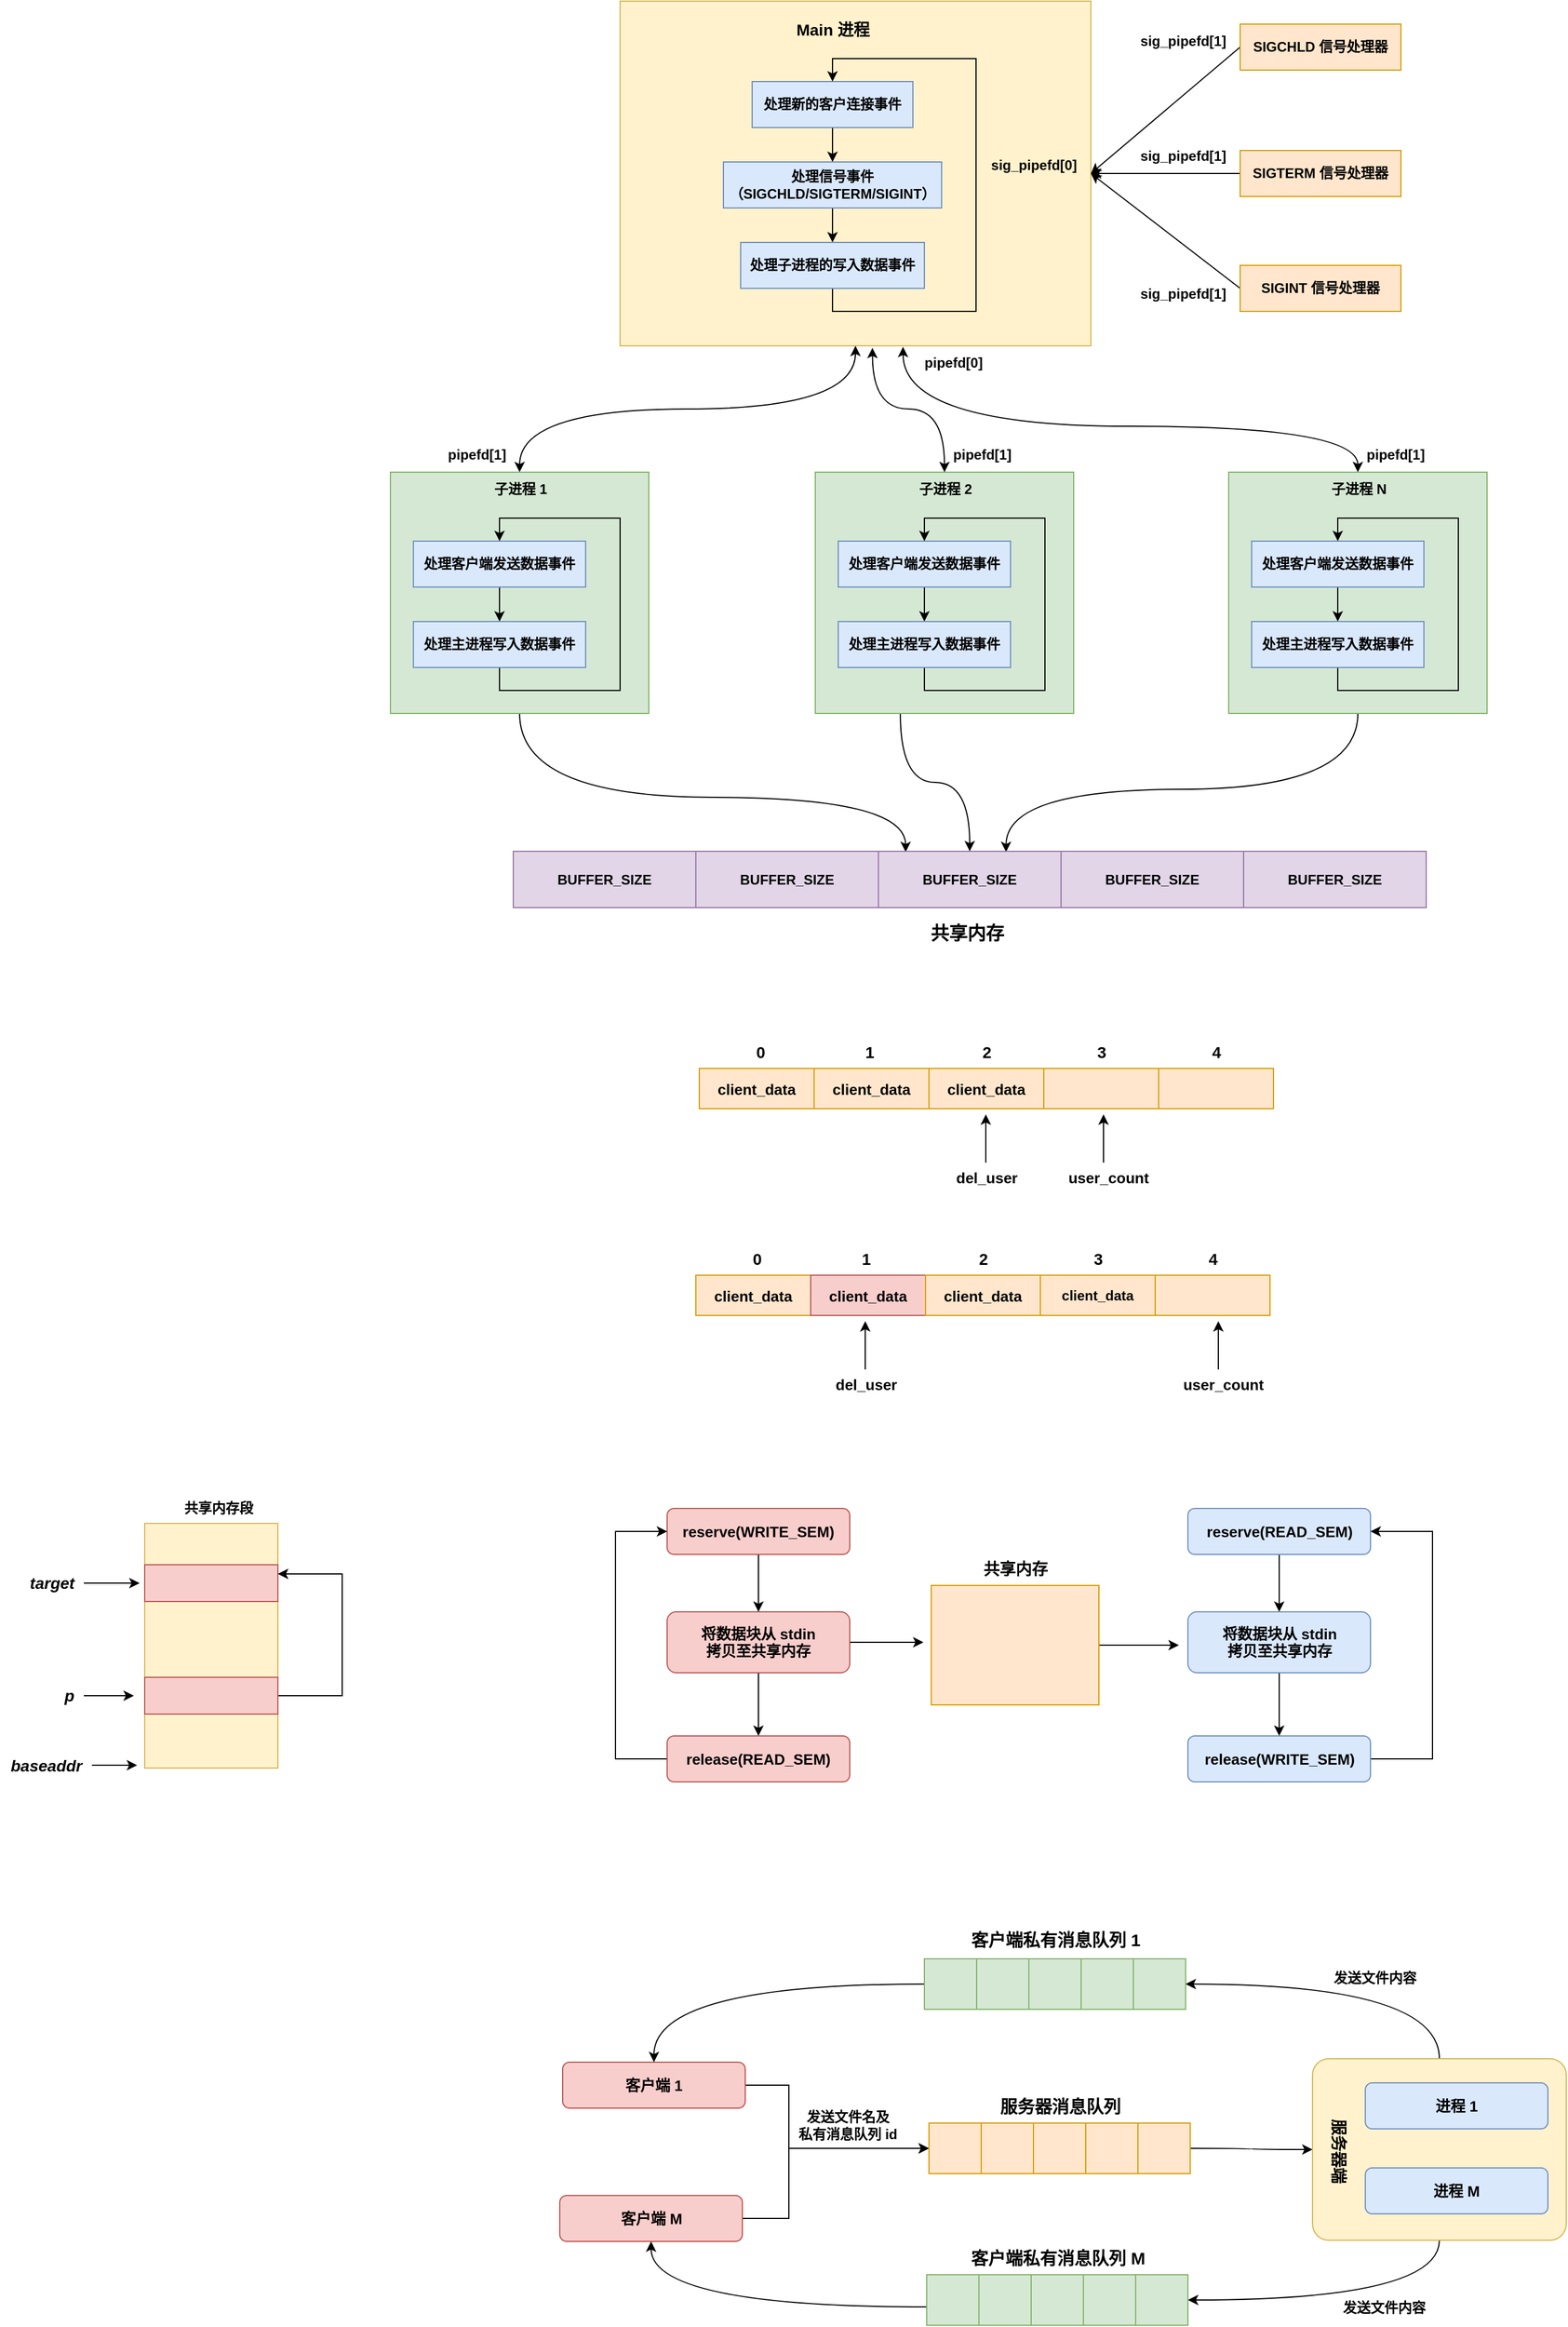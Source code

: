 <mxfile version="21.2.8" type="device">
  <diagram name="第 1 页" id="2p6Qhph0jUTxou16lL3Y">
    <mxGraphModel dx="1105" dy="654" grid="0" gridSize="10" guides="1" tooltips="1" connect="1" arrows="1" fold="1" page="1" pageScale="1" pageWidth="3300" pageHeight="4681" math="0" shadow="0">
      <root>
        <mxCell id="0" />
        <mxCell id="1" parent="0" />
        <mxCell id="pOYrSsObGn7ZF3Vgd4oi-1" value="" style="rounded=0;whiteSpace=wrap;html=1;fillColor=#fff2cc;strokeColor=#d6b656;" parent="1" vertex="1">
          <mxGeometry x="890" y="442" width="410" height="300" as="geometry" />
        </mxCell>
        <mxCell id="pOYrSsObGn7ZF3Vgd4oi-5" style="edgeStyle=orthogonalEdgeStyle;rounded=0;orthogonalLoop=1;jettySize=auto;html=1;entryX=0.5;entryY=0;entryDx=0;entryDy=0;" parent="1" source="pOYrSsObGn7ZF3Vgd4oi-2" target="pOYrSsObGn7ZF3Vgd4oi-3" edge="1">
          <mxGeometry relative="1" as="geometry" />
        </mxCell>
        <mxCell id="pOYrSsObGn7ZF3Vgd4oi-2" value="&lt;b&gt;处理新的客户连接事件&lt;/b&gt;" style="rounded=0;whiteSpace=wrap;html=1;fillColor=#dae8fc;strokeColor=#6c8ebf;" parent="1" vertex="1">
          <mxGeometry x="1005" y="512" width="140" height="40" as="geometry" />
        </mxCell>
        <mxCell id="pOYrSsObGn7ZF3Vgd4oi-6" style="edgeStyle=orthogonalEdgeStyle;rounded=0;orthogonalLoop=1;jettySize=auto;html=1;entryX=0.5;entryY=0;entryDx=0;entryDy=0;" parent="1" source="pOYrSsObGn7ZF3Vgd4oi-3" target="pOYrSsObGn7ZF3Vgd4oi-4" edge="1">
          <mxGeometry relative="1" as="geometry" />
        </mxCell>
        <mxCell id="pOYrSsObGn7ZF3Vgd4oi-3" value="&lt;b&gt;处理信号事件（SIGCHLD/SIGTERM/SIGINT）&lt;/b&gt;" style="rounded=0;whiteSpace=wrap;html=1;fillColor=#dae8fc;strokeColor=#6c8ebf;" parent="1" vertex="1">
          <mxGeometry x="980" y="582" width="190" height="40" as="geometry" />
        </mxCell>
        <mxCell id="pOYrSsObGn7ZF3Vgd4oi-7" style="edgeStyle=orthogonalEdgeStyle;rounded=0;orthogonalLoop=1;jettySize=auto;html=1;entryX=0.5;entryY=0;entryDx=0;entryDy=0;" parent="1" source="pOYrSsObGn7ZF3Vgd4oi-4" target="pOYrSsObGn7ZF3Vgd4oi-2" edge="1">
          <mxGeometry relative="1" as="geometry">
            <mxPoint x="1080" y="492" as="targetPoint" />
            <Array as="points">
              <mxPoint x="1075" y="712" />
              <mxPoint x="1200" y="712" />
              <mxPoint x="1200" y="492" />
              <mxPoint x="1075" y="492" />
            </Array>
          </mxGeometry>
        </mxCell>
        <mxCell id="pOYrSsObGn7ZF3Vgd4oi-4" value="&lt;b&gt;处理子进程的写入数据事件&lt;/b&gt;" style="rounded=0;whiteSpace=wrap;html=1;fillColor=#dae8fc;strokeColor=#6c8ebf;" parent="1" vertex="1">
          <mxGeometry x="995" y="652" width="160" height="40" as="geometry" />
        </mxCell>
        <mxCell id="pOYrSsObGn7ZF3Vgd4oi-8" value="&lt;b&gt;&lt;font style=&quot;font-size: 14px;&quot;&gt;Main 进程&lt;/font&gt;&lt;/b&gt;" style="text;html=1;align=center;verticalAlign=middle;resizable=0;points=[];autosize=1;strokeColor=none;fillColor=none;" parent="1" vertex="1">
          <mxGeometry x="1030" y="452" width="90" height="30" as="geometry" />
        </mxCell>
        <mxCell id="pOYrSsObGn7ZF3Vgd4oi-12" style="rounded=0;orthogonalLoop=1;jettySize=auto;html=1;entryX=1;entryY=0.5;entryDx=0;entryDy=0;exitX=0;exitY=0.5;exitDx=0;exitDy=0;" parent="1" source="pOYrSsObGn7ZF3Vgd4oi-9" target="pOYrSsObGn7ZF3Vgd4oi-1" edge="1">
          <mxGeometry relative="1" as="geometry" />
        </mxCell>
        <mxCell id="pOYrSsObGn7ZF3Vgd4oi-9" value="&lt;b&gt;SIGCHLD 信号处理器&lt;/b&gt;" style="rounded=0;whiteSpace=wrap;html=1;fillColor=#ffe6cc;strokeColor=#d79b00;" parent="1" vertex="1">
          <mxGeometry x="1430" y="462" width="140" height="40" as="geometry" />
        </mxCell>
        <mxCell id="pOYrSsObGn7ZF3Vgd4oi-13" style="edgeStyle=orthogonalEdgeStyle;rounded=0;orthogonalLoop=1;jettySize=auto;html=1;entryX=1;entryY=0.5;entryDx=0;entryDy=0;" parent="1" source="pOYrSsObGn7ZF3Vgd4oi-10" target="pOYrSsObGn7ZF3Vgd4oi-1" edge="1">
          <mxGeometry relative="1" as="geometry" />
        </mxCell>
        <mxCell id="pOYrSsObGn7ZF3Vgd4oi-10" value="&lt;b&gt;SIGTERM 信号处理器&lt;/b&gt;" style="rounded=0;whiteSpace=wrap;html=1;fillColor=#ffe6cc;strokeColor=#d79b00;" parent="1" vertex="1">
          <mxGeometry x="1430" y="572" width="140" height="40" as="geometry" />
        </mxCell>
        <mxCell id="pOYrSsObGn7ZF3Vgd4oi-14" style="rounded=0;orthogonalLoop=1;jettySize=auto;html=1;entryX=1;entryY=0.5;entryDx=0;entryDy=0;exitX=0;exitY=0.5;exitDx=0;exitDy=0;" parent="1" source="pOYrSsObGn7ZF3Vgd4oi-11" target="pOYrSsObGn7ZF3Vgd4oi-1" edge="1">
          <mxGeometry relative="1" as="geometry" />
        </mxCell>
        <mxCell id="pOYrSsObGn7ZF3Vgd4oi-11" value="&lt;b&gt;SIGINT 信号处理器&lt;/b&gt;" style="rounded=0;whiteSpace=wrap;html=1;fillColor=#ffe6cc;strokeColor=#d79b00;" parent="1" vertex="1">
          <mxGeometry x="1430" y="672" width="140" height="40" as="geometry" />
        </mxCell>
        <mxCell id="pOYrSsObGn7ZF3Vgd4oi-15" value="&lt;b&gt;sig_pipefd[1]&lt;/b&gt;" style="text;html=1;align=center;verticalAlign=middle;resizable=0;points=[];autosize=1;strokeColor=none;fillColor=none;" parent="1" vertex="1">
          <mxGeometry x="1330" y="462" width="100" height="30" as="geometry" />
        </mxCell>
        <mxCell id="pOYrSsObGn7ZF3Vgd4oi-16" value="&lt;b&gt;sig_pipefd[1]&lt;/b&gt;" style="text;html=1;align=center;verticalAlign=middle;resizable=0;points=[];autosize=1;strokeColor=none;fillColor=none;" parent="1" vertex="1">
          <mxGeometry x="1330" y="562" width="100" height="30" as="geometry" />
        </mxCell>
        <mxCell id="pOYrSsObGn7ZF3Vgd4oi-17" value="&lt;b&gt;sig_pipefd[1]&lt;/b&gt;" style="text;html=1;align=center;verticalAlign=middle;resizable=0;points=[];autosize=1;strokeColor=none;fillColor=none;" parent="1" vertex="1">
          <mxGeometry x="1330" y="682" width="100" height="30" as="geometry" />
        </mxCell>
        <mxCell id="pOYrSsObGn7ZF3Vgd4oi-18" value="&lt;b&gt;sig_pipefd[0]&lt;/b&gt;" style="text;html=1;align=center;verticalAlign=middle;resizable=0;points=[];autosize=1;strokeColor=none;fillColor=none;" parent="1" vertex="1">
          <mxGeometry x="1200" y="569.5" width="100" height="30" as="geometry" />
        </mxCell>
        <mxCell id="pOYrSsObGn7ZF3Vgd4oi-38" style="edgeStyle=orthogonalEdgeStyle;rounded=0;orthogonalLoop=1;jettySize=auto;html=1;entryX=0.5;entryY=1;entryDx=0;entryDy=0;curved=1;startArrow=classic;startFill=1;" parent="1" source="pOYrSsObGn7ZF3Vgd4oi-19" target="pOYrSsObGn7ZF3Vgd4oi-1" edge="1">
          <mxGeometry relative="1" as="geometry" />
        </mxCell>
        <mxCell id="pOYrSsObGn7ZF3Vgd4oi-54" style="edgeStyle=orthogonalEdgeStyle;rounded=0;orthogonalLoop=1;jettySize=auto;html=1;entryX=0.149;entryY=0.013;entryDx=0;entryDy=0;entryPerimeter=0;curved=1;" parent="1" source="pOYrSsObGn7ZF3Vgd4oi-19" target="pOYrSsObGn7ZF3Vgd4oi-47" edge="1">
          <mxGeometry relative="1" as="geometry">
            <Array as="points">
              <mxPoint x="803" y="1135" />
              <mxPoint x="1139" y="1135" />
            </Array>
          </mxGeometry>
        </mxCell>
        <mxCell id="pOYrSsObGn7ZF3Vgd4oi-19" value="" style="rounded=0;whiteSpace=wrap;html=1;fillColor=#d5e8d4;strokeColor=#82b366;" parent="1" vertex="1">
          <mxGeometry x="690" y="852" width="225" height="210" as="geometry" />
        </mxCell>
        <mxCell id="pOYrSsObGn7ZF3Vgd4oi-20" value="&lt;b&gt;子进程 1&lt;/b&gt;" style="text;html=1;align=center;verticalAlign=middle;resizable=0;points=[];autosize=1;strokeColor=none;fillColor=none;" parent="1" vertex="1">
          <mxGeometry x="767.5" y="852" width="70" height="30" as="geometry" />
        </mxCell>
        <mxCell id="pOYrSsObGn7ZF3Vgd4oi-24" style="edgeStyle=orthogonalEdgeStyle;rounded=0;orthogonalLoop=1;jettySize=auto;html=1;entryX=0.5;entryY=0;entryDx=0;entryDy=0;" parent="1" source="pOYrSsObGn7ZF3Vgd4oi-21" target="pOYrSsObGn7ZF3Vgd4oi-22" edge="1">
          <mxGeometry relative="1" as="geometry" />
        </mxCell>
        <mxCell id="pOYrSsObGn7ZF3Vgd4oi-21" value="&lt;b&gt;处理客户端发送数据事件&lt;/b&gt;" style="rounded=0;whiteSpace=wrap;html=1;fillColor=#dae8fc;strokeColor=#6c8ebf;" parent="1" vertex="1">
          <mxGeometry x="710" y="912" width="150" height="40" as="geometry" />
        </mxCell>
        <mxCell id="pOYrSsObGn7ZF3Vgd4oi-25" style="edgeStyle=orthogonalEdgeStyle;rounded=0;orthogonalLoop=1;jettySize=auto;html=1;entryX=0.5;entryY=0;entryDx=0;entryDy=0;" parent="1" source="pOYrSsObGn7ZF3Vgd4oi-22" target="pOYrSsObGn7ZF3Vgd4oi-21" edge="1">
          <mxGeometry relative="1" as="geometry">
            <Array as="points">
              <mxPoint x="785" y="1042" />
              <mxPoint x="890" y="1042" />
              <mxPoint x="890" y="892" />
              <mxPoint x="785" y="892" />
            </Array>
          </mxGeometry>
        </mxCell>
        <mxCell id="pOYrSsObGn7ZF3Vgd4oi-22" value="&lt;b&gt;处理主进程写入数据事件&lt;/b&gt;" style="rounded=0;whiteSpace=wrap;html=1;fillColor=#dae8fc;strokeColor=#6c8ebf;" parent="1" vertex="1">
          <mxGeometry x="710" y="982" width="150" height="40" as="geometry" />
        </mxCell>
        <mxCell id="pOYrSsObGn7ZF3Vgd4oi-55" style="edgeStyle=orthogonalEdgeStyle;rounded=0;orthogonalLoop=1;jettySize=auto;html=1;curved=1;exitX=0.329;exitY=0.996;exitDx=0;exitDy=0;exitPerimeter=0;" parent="1" source="pOYrSsObGn7ZF3Vgd4oi-26" target="pOYrSsObGn7ZF3Vgd4oi-47" edge="1">
          <mxGeometry relative="1" as="geometry">
            <mxPoint x="1134" y="1067" as="sourcePoint" />
          </mxGeometry>
        </mxCell>
        <mxCell id="pOYrSsObGn7ZF3Vgd4oi-26" value="" style="rounded=0;whiteSpace=wrap;html=1;fillColor=#d5e8d4;strokeColor=#82b366;" parent="1" vertex="1">
          <mxGeometry x="1060" y="852" width="225" height="210" as="geometry" />
        </mxCell>
        <mxCell id="pOYrSsObGn7ZF3Vgd4oi-39" style="edgeStyle=orthogonalEdgeStyle;rounded=0;orthogonalLoop=1;jettySize=auto;html=1;entryX=0.536;entryY=1.006;entryDx=0;entryDy=0;entryPerimeter=0;curved=1;startArrow=classic;startFill=1;" parent="1" source="pOYrSsObGn7ZF3Vgd4oi-27" target="pOYrSsObGn7ZF3Vgd4oi-1" edge="1">
          <mxGeometry relative="1" as="geometry" />
        </mxCell>
        <mxCell id="pOYrSsObGn7ZF3Vgd4oi-27" value="&lt;b&gt;子进程 2&lt;/b&gt;" style="text;html=1;align=center;verticalAlign=middle;resizable=0;points=[];autosize=1;strokeColor=none;fillColor=none;" parent="1" vertex="1">
          <mxGeometry x="1137.5" y="852" width="70" height="30" as="geometry" />
        </mxCell>
        <mxCell id="pOYrSsObGn7ZF3Vgd4oi-28" style="edgeStyle=orthogonalEdgeStyle;rounded=0;orthogonalLoop=1;jettySize=auto;html=1;entryX=0.5;entryY=0;entryDx=0;entryDy=0;" parent="1" source="pOYrSsObGn7ZF3Vgd4oi-29" target="pOYrSsObGn7ZF3Vgd4oi-31" edge="1">
          <mxGeometry relative="1" as="geometry" />
        </mxCell>
        <mxCell id="pOYrSsObGn7ZF3Vgd4oi-29" value="&lt;b&gt;处理客户端发送数据事件&lt;/b&gt;" style="rounded=0;whiteSpace=wrap;html=1;fillColor=#dae8fc;strokeColor=#6c8ebf;" parent="1" vertex="1">
          <mxGeometry x="1080" y="912" width="150" height="40" as="geometry" />
        </mxCell>
        <mxCell id="pOYrSsObGn7ZF3Vgd4oi-30" style="edgeStyle=orthogonalEdgeStyle;rounded=0;orthogonalLoop=1;jettySize=auto;html=1;entryX=0.5;entryY=0;entryDx=0;entryDy=0;" parent="1" source="pOYrSsObGn7ZF3Vgd4oi-31" target="pOYrSsObGn7ZF3Vgd4oi-29" edge="1">
          <mxGeometry relative="1" as="geometry">
            <Array as="points">
              <mxPoint x="1155" y="1042" />
              <mxPoint x="1260" y="1042" />
              <mxPoint x="1260" y="892" />
              <mxPoint x="1155" y="892" />
            </Array>
          </mxGeometry>
        </mxCell>
        <mxCell id="pOYrSsObGn7ZF3Vgd4oi-31" value="&lt;b&gt;处理主进程写入数据事件&lt;/b&gt;" style="rounded=0;whiteSpace=wrap;html=1;fillColor=#dae8fc;strokeColor=#6c8ebf;" parent="1" vertex="1">
          <mxGeometry x="1080" y="982" width="150" height="40" as="geometry" />
        </mxCell>
        <mxCell id="pOYrSsObGn7ZF3Vgd4oi-40" style="edgeStyle=orthogonalEdgeStyle;rounded=0;orthogonalLoop=1;jettySize=auto;html=1;entryX=0.601;entryY=1.003;entryDx=0;entryDy=0;entryPerimeter=0;curved=1;startArrow=classic;startFill=1;" parent="1" source="pOYrSsObGn7ZF3Vgd4oi-32" target="pOYrSsObGn7ZF3Vgd4oi-1" edge="1">
          <mxGeometry relative="1" as="geometry">
            <Array as="points">
              <mxPoint x="1532" y="812" />
              <mxPoint x="1136" y="812" />
            </Array>
          </mxGeometry>
        </mxCell>
        <mxCell id="pOYrSsObGn7ZF3Vgd4oi-56" style="edgeStyle=orthogonalEdgeStyle;rounded=0;orthogonalLoop=1;jettySize=auto;html=1;entryX=0.699;entryY=0.013;entryDx=0;entryDy=0;entryPerimeter=0;curved=1;" parent="1" source="pOYrSsObGn7ZF3Vgd4oi-32" target="pOYrSsObGn7ZF3Vgd4oi-47" edge="1">
          <mxGeometry relative="1" as="geometry">
            <Array as="points">
              <mxPoint x="1533" y="1128" />
              <mxPoint x="1226" y="1128" />
            </Array>
          </mxGeometry>
        </mxCell>
        <mxCell id="pOYrSsObGn7ZF3Vgd4oi-32" value="" style="rounded=0;whiteSpace=wrap;html=1;fillColor=#d5e8d4;strokeColor=#82b366;" parent="1" vertex="1">
          <mxGeometry x="1420" y="852" width="225" height="210" as="geometry" />
        </mxCell>
        <mxCell id="pOYrSsObGn7ZF3Vgd4oi-33" value="&lt;b&gt;子进程 N&lt;/b&gt;" style="text;html=1;align=center;verticalAlign=middle;resizable=0;points=[];autosize=1;strokeColor=none;fillColor=none;" parent="1" vertex="1">
          <mxGeometry x="1497.5" y="852" width="70" height="30" as="geometry" />
        </mxCell>
        <mxCell id="pOYrSsObGn7ZF3Vgd4oi-34" style="edgeStyle=orthogonalEdgeStyle;rounded=0;orthogonalLoop=1;jettySize=auto;html=1;entryX=0.5;entryY=0;entryDx=0;entryDy=0;" parent="1" source="pOYrSsObGn7ZF3Vgd4oi-35" target="pOYrSsObGn7ZF3Vgd4oi-37" edge="1">
          <mxGeometry relative="1" as="geometry" />
        </mxCell>
        <mxCell id="pOYrSsObGn7ZF3Vgd4oi-35" value="&lt;b&gt;处理客户端发送数据事件&lt;/b&gt;" style="rounded=0;whiteSpace=wrap;html=1;fillColor=#dae8fc;strokeColor=#6c8ebf;" parent="1" vertex="1">
          <mxGeometry x="1440" y="912" width="150" height="40" as="geometry" />
        </mxCell>
        <mxCell id="pOYrSsObGn7ZF3Vgd4oi-36" style="edgeStyle=orthogonalEdgeStyle;rounded=0;orthogonalLoop=1;jettySize=auto;html=1;entryX=0.5;entryY=0;entryDx=0;entryDy=0;" parent="1" source="pOYrSsObGn7ZF3Vgd4oi-37" target="pOYrSsObGn7ZF3Vgd4oi-35" edge="1">
          <mxGeometry relative="1" as="geometry">
            <Array as="points">
              <mxPoint x="1515" y="1042" />
              <mxPoint x="1620" y="1042" />
              <mxPoint x="1620" y="892" />
              <mxPoint x="1515" y="892" />
            </Array>
          </mxGeometry>
        </mxCell>
        <mxCell id="pOYrSsObGn7ZF3Vgd4oi-37" value="&lt;b&gt;处理主进程写入数据事件&lt;/b&gt;" style="rounded=0;whiteSpace=wrap;html=1;fillColor=#dae8fc;strokeColor=#6c8ebf;" parent="1" vertex="1">
          <mxGeometry x="1440" y="982" width="150" height="40" as="geometry" />
        </mxCell>
        <mxCell id="pOYrSsObGn7ZF3Vgd4oi-41" value="&lt;b&gt;pipefd[1]&lt;/b&gt;" style="text;html=1;align=center;verticalAlign=middle;resizable=0;points=[];autosize=1;strokeColor=none;fillColor=none;" parent="1" vertex="1">
          <mxGeometry x="730" y="822" width="70" height="30" as="geometry" />
        </mxCell>
        <mxCell id="pOYrSsObGn7ZF3Vgd4oi-42" value="&lt;b&gt;pipefd[1]&lt;/b&gt;" style="text;html=1;align=center;verticalAlign=middle;resizable=0;points=[];autosize=1;strokeColor=none;fillColor=none;" parent="1" vertex="1">
          <mxGeometry x="1170" y="822" width="70" height="30" as="geometry" />
        </mxCell>
        <mxCell id="pOYrSsObGn7ZF3Vgd4oi-43" value="&lt;b&gt;pipefd[1]&lt;/b&gt;" style="text;html=1;align=center;verticalAlign=middle;resizable=0;points=[];autosize=1;strokeColor=none;fillColor=none;" parent="1" vertex="1">
          <mxGeometry x="1530" y="822" width="70" height="30" as="geometry" />
        </mxCell>
        <mxCell id="pOYrSsObGn7ZF3Vgd4oi-44" value="&lt;b&gt;pipefd[0]&lt;/b&gt;" style="text;html=1;align=center;verticalAlign=middle;resizable=0;points=[];autosize=1;strokeColor=none;fillColor=none;" parent="1" vertex="1">
          <mxGeometry x="1145" y="742" width="70" height="30" as="geometry" />
        </mxCell>
        <mxCell id="pOYrSsObGn7ZF3Vgd4oi-45" value="&lt;b&gt;BUFFER_SIZE&lt;/b&gt;" style="rounded=0;whiteSpace=wrap;html=1;fillColor=#e1d5e7;strokeColor=#9673a6;" parent="1" vertex="1">
          <mxGeometry x="797" y="1182" width="159" height="49" as="geometry" />
        </mxCell>
        <mxCell id="pOYrSsObGn7ZF3Vgd4oi-46" value="&lt;b&gt;BUFFER_SIZE&lt;/b&gt;" style="rounded=0;whiteSpace=wrap;html=1;fillColor=#e1d5e7;strokeColor=#9673a6;" parent="1" vertex="1">
          <mxGeometry x="956" y="1182" width="159" height="49" as="geometry" />
        </mxCell>
        <mxCell id="pOYrSsObGn7ZF3Vgd4oi-47" value="&lt;b&gt;BUFFER_SIZE&lt;/b&gt;" style="rounded=0;whiteSpace=wrap;html=1;fillColor=#e1d5e7;strokeColor=#9673a6;" parent="1" vertex="1">
          <mxGeometry x="1115" y="1182" width="159" height="49" as="geometry" />
        </mxCell>
        <mxCell id="pOYrSsObGn7ZF3Vgd4oi-48" value="&lt;b&gt;BUFFER_SIZE&lt;/b&gt;" style="rounded=0;whiteSpace=wrap;html=1;fillColor=#e1d5e7;strokeColor=#9673a6;" parent="1" vertex="1">
          <mxGeometry x="1274" y="1182" width="159" height="49" as="geometry" />
        </mxCell>
        <mxCell id="pOYrSsObGn7ZF3Vgd4oi-52" value="&lt;font size=&quot;1&quot; style=&quot;&quot;&gt;&lt;b style=&quot;font-size: 16px;&quot;&gt;共享内存&lt;/b&gt;&lt;/font&gt;" style="text;html=1;align=center;verticalAlign=middle;resizable=0;points=[];autosize=1;strokeColor=none;fillColor=none;" parent="1" vertex="1">
          <mxGeometry x="1151" y="1237" width="82" height="31" as="geometry" />
        </mxCell>
        <mxCell id="pOYrSsObGn7ZF3Vgd4oi-53" value="&lt;b&gt;BUFFER_SIZE&lt;/b&gt;" style="rounded=0;whiteSpace=wrap;html=1;fillColor=#e1d5e7;strokeColor=#9673a6;" parent="1" vertex="1">
          <mxGeometry x="1433" y="1182" width="159" height="49" as="geometry" />
        </mxCell>
        <mxCell id="n445aLVgKtfKRwhm1jMz-1" value="&lt;font style=&quot;font-size: 13px;&quot;&gt;client_data&lt;/font&gt;" style="rounded=0;whiteSpace=wrap;html=1;fillColor=#ffe6cc;strokeColor=#d79b00;fontStyle=1" parent="1" vertex="1">
          <mxGeometry x="959" y="1371" width="100" height="35" as="geometry" />
        </mxCell>
        <mxCell id="n445aLVgKtfKRwhm1jMz-2" value="&lt;font style=&quot;font-size: 13px;&quot;&gt;client_data&lt;/font&gt;" style="rounded=0;whiteSpace=wrap;html=1;fillColor=#ffe6cc;strokeColor=#d79b00;fontStyle=1" parent="1" vertex="1">
          <mxGeometry x="1059" y="1371" width="100" height="35" as="geometry" />
        </mxCell>
        <mxCell id="n445aLVgKtfKRwhm1jMz-3" value="&lt;font style=&quot;font-size: 13px;&quot;&gt;client_data&lt;/font&gt;" style="rounded=0;whiteSpace=wrap;html=1;fillColor=#ffe6cc;strokeColor=#d79b00;fontStyle=1" parent="1" vertex="1">
          <mxGeometry x="1159" y="1371" width="100" height="35" as="geometry" />
        </mxCell>
        <mxCell id="n445aLVgKtfKRwhm1jMz-5" value="" style="rounded=0;whiteSpace=wrap;html=1;fillColor=#ffe6cc;strokeColor=#d79b00;fontStyle=1" parent="1" vertex="1">
          <mxGeometry x="1259" y="1371" width="100" height="35" as="geometry" />
        </mxCell>
        <mxCell id="n445aLVgKtfKRwhm1jMz-6" value="" style="rounded=0;whiteSpace=wrap;html=1;fillColor=#ffe6cc;strokeColor=#d79b00;fontStyle=1" parent="1" vertex="1">
          <mxGeometry x="1359" y="1371" width="100" height="35" as="geometry" />
        </mxCell>
        <mxCell id="n445aLVgKtfKRwhm1jMz-7" value="&lt;font style=&quot;font-size: 14px;&quot;&gt;&lt;b&gt;0&lt;/b&gt;&lt;/font&gt;" style="text;html=1;align=center;verticalAlign=middle;resizable=0;points=[];autosize=1;strokeColor=none;fillColor=none;" parent="1" vertex="1">
          <mxGeometry x="999" y="1342" width="26" height="29" as="geometry" />
        </mxCell>
        <mxCell id="n445aLVgKtfKRwhm1jMz-8" value="&lt;font style=&quot;font-size: 14px;&quot;&gt;&lt;b&gt;1&lt;/b&gt;&lt;/font&gt;" style="text;html=1;align=center;verticalAlign=middle;resizable=0;points=[];autosize=1;strokeColor=none;fillColor=none;" parent="1" vertex="1">
          <mxGeometry x="1094" y="1342" width="26" height="29" as="geometry" />
        </mxCell>
        <mxCell id="n445aLVgKtfKRwhm1jMz-9" value="&lt;font style=&quot;font-size: 14px;&quot;&gt;&lt;b&gt;2&lt;/b&gt;&lt;/font&gt;" style="text;html=1;align=center;verticalAlign=middle;resizable=0;points=[];autosize=1;strokeColor=none;fillColor=none;" parent="1" vertex="1">
          <mxGeometry x="1196" y="1342" width="26" height="29" as="geometry" />
        </mxCell>
        <mxCell id="n445aLVgKtfKRwhm1jMz-10" value="&lt;font style=&quot;font-size: 14px;&quot;&gt;&lt;b&gt;3&lt;/b&gt;&lt;/font&gt;" style="text;html=1;align=center;verticalAlign=middle;resizable=0;points=[];autosize=1;strokeColor=none;fillColor=none;" parent="1" vertex="1">
          <mxGeometry x="1296" y="1342" width="26" height="29" as="geometry" />
        </mxCell>
        <mxCell id="n445aLVgKtfKRwhm1jMz-11" value="&lt;font style=&quot;font-size: 14px;&quot;&gt;&lt;b&gt;4&lt;/b&gt;&lt;/font&gt;" style="text;html=1;align=center;verticalAlign=middle;resizable=0;points=[];autosize=1;strokeColor=none;fillColor=none;" parent="1" vertex="1">
          <mxGeometry x="1396" y="1342" width="26" height="29" as="geometry" />
        </mxCell>
        <mxCell id="n445aLVgKtfKRwhm1jMz-12" value="" style="endArrow=classic;html=1;rounded=0;" parent="1" edge="1">
          <mxGeometry width="50" height="50" relative="1" as="geometry">
            <mxPoint x="1311" y="1453" as="sourcePoint" />
            <mxPoint x="1311" y="1411" as="targetPoint" />
          </mxGeometry>
        </mxCell>
        <mxCell id="n445aLVgKtfKRwhm1jMz-13" value="&lt;font style=&quot;font-size: 13px;&quot;&gt;&lt;b&gt;user_count&lt;/b&gt;&lt;/font&gt;" style="text;html=1;align=center;verticalAlign=middle;resizable=0;points=[];autosize=1;strokeColor=none;fillColor=none;" parent="1" vertex="1">
          <mxGeometry x="1271" y="1452" width="88" height="28" as="geometry" />
        </mxCell>
        <mxCell id="n445aLVgKtfKRwhm1jMz-14" value="" style="endArrow=classic;html=1;rounded=0;" parent="1" edge="1">
          <mxGeometry width="50" height="50" relative="1" as="geometry">
            <mxPoint x="1208.5" y="1453" as="sourcePoint" />
            <mxPoint x="1208.5" y="1411" as="targetPoint" />
          </mxGeometry>
        </mxCell>
        <mxCell id="n445aLVgKtfKRwhm1jMz-15" value="&lt;font style=&quot;font-size: 13px;&quot;&gt;&lt;b&gt;del_user&lt;/b&gt;&lt;/font&gt;" style="text;html=1;align=center;verticalAlign=middle;resizable=0;points=[];autosize=1;strokeColor=none;fillColor=none;" parent="1" vertex="1">
          <mxGeometry x="1173.5" y="1452" width="71" height="28" as="geometry" />
        </mxCell>
        <mxCell id="n445aLVgKtfKRwhm1jMz-16" value="&lt;font style=&quot;font-size: 13px;&quot;&gt;client_data&lt;/font&gt;" style="rounded=0;whiteSpace=wrap;html=1;fillColor=#ffe6cc;strokeColor=#d79b00;fontStyle=1" parent="1" vertex="1">
          <mxGeometry x="956" y="1551" width="100" height="35" as="geometry" />
        </mxCell>
        <mxCell id="n445aLVgKtfKRwhm1jMz-17" value="&lt;font style=&quot;font-size: 13px;&quot;&gt;client_data&lt;/font&gt;" style="rounded=0;whiteSpace=wrap;html=1;fillColor=#f8cecc;strokeColor=#b85450;fontStyle=1" parent="1" vertex="1">
          <mxGeometry x="1056" y="1551" width="100" height="35" as="geometry" />
        </mxCell>
        <mxCell id="n445aLVgKtfKRwhm1jMz-18" value="&lt;font style=&quot;font-size: 13px;&quot;&gt;client_data&lt;/font&gt;" style="rounded=0;whiteSpace=wrap;html=1;fillColor=#ffe6cc;strokeColor=#d79b00;fontStyle=1" parent="1" vertex="1">
          <mxGeometry x="1156" y="1551" width="100" height="35" as="geometry" />
        </mxCell>
        <mxCell id="n445aLVgKtfKRwhm1jMz-19" value="client_data" style="rounded=0;whiteSpace=wrap;html=1;fillColor=#ffe6cc;strokeColor=#d79b00;fontStyle=1" parent="1" vertex="1">
          <mxGeometry x="1256" y="1551" width="100" height="35" as="geometry" />
        </mxCell>
        <mxCell id="n445aLVgKtfKRwhm1jMz-20" value="" style="rounded=0;whiteSpace=wrap;html=1;fillColor=#ffe6cc;strokeColor=#d79b00;fontStyle=1" parent="1" vertex="1">
          <mxGeometry x="1356" y="1551" width="100" height="35" as="geometry" />
        </mxCell>
        <mxCell id="n445aLVgKtfKRwhm1jMz-21" value="&lt;font style=&quot;font-size: 14px;&quot;&gt;&lt;b&gt;0&lt;/b&gt;&lt;/font&gt;" style="text;html=1;align=center;verticalAlign=middle;resizable=0;points=[];autosize=1;strokeColor=none;fillColor=none;" parent="1" vertex="1">
          <mxGeometry x="996" y="1522" width="26" height="29" as="geometry" />
        </mxCell>
        <mxCell id="n445aLVgKtfKRwhm1jMz-22" value="&lt;font style=&quot;font-size: 14px;&quot;&gt;&lt;b&gt;1&lt;/b&gt;&lt;/font&gt;" style="text;html=1;align=center;verticalAlign=middle;resizable=0;points=[];autosize=1;strokeColor=none;fillColor=none;" parent="1" vertex="1">
          <mxGeometry x="1091" y="1522" width="26" height="29" as="geometry" />
        </mxCell>
        <mxCell id="n445aLVgKtfKRwhm1jMz-23" value="&lt;font style=&quot;font-size: 14px;&quot;&gt;&lt;b&gt;2&lt;/b&gt;&lt;/font&gt;" style="text;html=1;align=center;verticalAlign=middle;resizable=0;points=[];autosize=1;strokeColor=none;fillColor=none;" parent="1" vertex="1">
          <mxGeometry x="1193" y="1522" width="26" height="29" as="geometry" />
        </mxCell>
        <mxCell id="n445aLVgKtfKRwhm1jMz-24" value="&lt;font style=&quot;font-size: 14px;&quot;&gt;&lt;b&gt;3&lt;/b&gt;&lt;/font&gt;" style="text;html=1;align=center;verticalAlign=middle;resizable=0;points=[];autosize=1;strokeColor=none;fillColor=none;" parent="1" vertex="1">
          <mxGeometry x="1293" y="1522" width="26" height="29" as="geometry" />
        </mxCell>
        <mxCell id="n445aLVgKtfKRwhm1jMz-25" value="&lt;font style=&quot;font-size: 14px;&quot;&gt;&lt;b&gt;4&lt;/b&gt;&lt;/font&gt;" style="text;html=1;align=center;verticalAlign=middle;resizable=0;points=[];autosize=1;strokeColor=none;fillColor=none;" parent="1" vertex="1">
          <mxGeometry x="1393" y="1522" width="26" height="29" as="geometry" />
        </mxCell>
        <mxCell id="n445aLVgKtfKRwhm1jMz-26" value="" style="endArrow=classic;html=1;rounded=0;" parent="1" edge="1">
          <mxGeometry width="50" height="50" relative="1" as="geometry">
            <mxPoint x="1411" y="1633" as="sourcePoint" />
            <mxPoint x="1411" y="1591" as="targetPoint" />
          </mxGeometry>
        </mxCell>
        <mxCell id="n445aLVgKtfKRwhm1jMz-27" value="&lt;font style=&quot;font-size: 13px;&quot;&gt;&lt;b&gt;user_count&lt;/b&gt;&lt;/font&gt;" style="text;html=1;align=center;verticalAlign=middle;resizable=0;points=[];autosize=1;strokeColor=none;fillColor=none;" parent="1" vertex="1">
          <mxGeometry x="1371" y="1632" width="88" height="28" as="geometry" />
        </mxCell>
        <mxCell id="n445aLVgKtfKRwhm1jMz-28" value="" style="endArrow=classic;html=1;rounded=0;" parent="1" edge="1">
          <mxGeometry width="50" height="50" relative="1" as="geometry">
            <mxPoint x="1103.5" y="1633" as="sourcePoint" />
            <mxPoint x="1103.5" y="1591" as="targetPoint" />
          </mxGeometry>
        </mxCell>
        <mxCell id="n445aLVgKtfKRwhm1jMz-29" value="&lt;font style=&quot;font-size: 13px;&quot;&gt;&lt;b&gt;del_user&lt;/b&gt;&lt;/font&gt;" style="text;html=1;align=center;verticalAlign=middle;resizable=0;points=[];autosize=1;strokeColor=none;fillColor=none;" parent="1" vertex="1">
          <mxGeometry x="1068.5" y="1632" width="71" height="28" as="geometry" />
        </mxCell>
        <mxCell id="y2V0dFbWXCF3pgFCqs4f-19" style="edgeStyle=orthogonalEdgeStyle;rounded=0;orthogonalLoop=1;jettySize=auto;html=1;" parent="1" source="y2V0dFbWXCF3pgFCqs4f-1" edge="1">
          <mxGeometry relative="1" as="geometry">
            <mxPoint x="1376.6" y="1873" as="targetPoint" />
          </mxGeometry>
        </mxCell>
        <mxCell id="y2V0dFbWXCF3pgFCqs4f-1" value="" style="rounded=0;whiteSpace=wrap;html=1;fillColor=#ffe6cc;strokeColor=#d79b00;" parent="1" vertex="1">
          <mxGeometry x="1161" y="1821" width="146" height="104" as="geometry" />
        </mxCell>
        <mxCell id="y2V0dFbWXCF3pgFCqs4f-2" value="&lt;b&gt;&lt;font style=&quot;font-size: 14px;&quot;&gt;共享内存&lt;/font&gt;&lt;/b&gt;" style="text;html=1;align=center;verticalAlign=middle;resizable=0;points=[];autosize=1;strokeColor=none;fillColor=none;" parent="1" vertex="1">
          <mxGeometry x="1197" y="1792" width="74" height="29" as="geometry" />
        </mxCell>
        <mxCell id="y2V0dFbWXCF3pgFCqs4f-6" style="edgeStyle=orthogonalEdgeStyle;rounded=0;orthogonalLoop=1;jettySize=auto;html=1;entryX=0.5;entryY=0;entryDx=0;entryDy=0;" parent="1" source="y2V0dFbWXCF3pgFCqs4f-3" target="y2V0dFbWXCF3pgFCqs4f-4" edge="1">
          <mxGeometry relative="1" as="geometry" />
        </mxCell>
        <mxCell id="y2V0dFbWXCF3pgFCqs4f-3" value="&lt;b&gt;&lt;font style=&quot;font-size: 13px;&quot;&gt;reserve(WRITE_SEM)&lt;/font&gt;&lt;/b&gt;" style="rounded=1;whiteSpace=wrap;html=1;fillColor=#f8cecc;strokeColor=#b85450;" parent="1" vertex="1">
          <mxGeometry x="931" y="1754" width="159" height="40" as="geometry" />
        </mxCell>
        <mxCell id="y2V0dFbWXCF3pgFCqs4f-7" style="edgeStyle=orthogonalEdgeStyle;rounded=0;orthogonalLoop=1;jettySize=auto;html=1;entryX=0.5;entryY=0;entryDx=0;entryDy=0;" parent="1" source="y2V0dFbWXCF3pgFCqs4f-4" target="y2V0dFbWXCF3pgFCqs4f-5" edge="1">
          <mxGeometry relative="1" as="geometry" />
        </mxCell>
        <mxCell id="y2V0dFbWXCF3pgFCqs4f-18" style="edgeStyle=orthogonalEdgeStyle;rounded=0;orthogonalLoop=1;jettySize=auto;html=1;" parent="1" source="y2V0dFbWXCF3pgFCqs4f-4" edge="1">
          <mxGeometry relative="1" as="geometry">
            <mxPoint x="1154.2" y="1870.5" as="targetPoint" />
          </mxGeometry>
        </mxCell>
        <mxCell id="y2V0dFbWXCF3pgFCqs4f-4" value="&lt;p style=&quot;line-height: 120%;&quot;&gt;&lt;b&gt;&lt;font style=&quot;font-size: 13px;&quot;&gt;将数据块从 stdin &lt;br&gt;拷贝至共享内存&lt;/font&gt;&lt;/b&gt;&lt;/p&gt;" style="rounded=1;whiteSpace=wrap;html=1;fillColor=#f8cecc;strokeColor=#b85450;" parent="1" vertex="1">
          <mxGeometry x="931" y="1844" width="159" height="53" as="geometry" />
        </mxCell>
        <mxCell id="y2V0dFbWXCF3pgFCqs4f-8" style="edgeStyle=orthogonalEdgeStyle;rounded=0;orthogonalLoop=1;jettySize=auto;html=1;entryX=0;entryY=0.5;entryDx=0;entryDy=0;" parent="1" source="y2V0dFbWXCF3pgFCqs4f-5" target="y2V0dFbWXCF3pgFCqs4f-3" edge="1">
          <mxGeometry relative="1" as="geometry">
            <Array as="points">
              <mxPoint x="886" y="1972" />
              <mxPoint x="886" y="1774" />
            </Array>
          </mxGeometry>
        </mxCell>
        <mxCell id="y2V0dFbWXCF3pgFCqs4f-5" value="&lt;b&gt;&lt;font style=&quot;font-size: 13px;&quot;&gt;release(READ_SEM)&lt;/font&gt;&lt;/b&gt;" style="rounded=1;whiteSpace=wrap;html=1;fillColor=#f8cecc;strokeColor=#b85450;" parent="1" vertex="1">
          <mxGeometry x="931" y="1952" width="159" height="40" as="geometry" />
        </mxCell>
        <mxCell id="y2V0dFbWXCF3pgFCqs4f-10" style="edgeStyle=orthogonalEdgeStyle;rounded=0;orthogonalLoop=1;jettySize=auto;html=1;entryX=0.5;entryY=0;entryDx=0;entryDy=0;fillColor=#dae8fc;strokeColor=#000000;" parent="1" source="y2V0dFbWXCF3pgFCqs4f-11" target="y2V0dFbWXCF3pgFCqs4f-13" edge="1">
          <mxGeometry relative="1" as="geometry" />
        </mxCell>
        <mxCell id="y2V0dFbWXCF3pgFCqs4f-11" value="&lt;b&gt;&lt;font style=&quot;font-size: 13px;&quot;&gt;reserve(READ_SEM)&lt;/font&gt;&lt;/b&gt;" style="rounded=1;whiteSpace=wrap;html=1;fillColor=#dae8fc;strokeColor=#6c8ebf;" parent="1" vertex="1">
          <mxGeometry x="1384.5" y="1754" width="159" height="40" as="geometry" />
        </mxCell>
        <mxCell id="y2V0dFbWXCF3pgFCqs4f-12" style="edgeStyle=orthogonalEdgeStyle;rounded=0;orthogonalLoop=1;jettySize=auto;html=1;entryX=0.5;entryY=0;entryDx=0;entryDy=0;fillColor=#dae8fc;strokeColor=#000000;" parent="1" source="y2V0dFbWXCF3pgFCqs4f-13" target="y2V0dFbWXCF3pgFCqs4f-14" edge="1">
          <mxGeometry relative="1" as="geometry" />
        </mxCell>
        <mxCell id="y2V0dFbWXCF3pgFCqs4f-13" value="&lt;p style=&quot;line-height: 120%;&quot;&gt;&lt;b&gt;&lt;font style=&quot;font-size: 13px;&quot;&gt;将数据块从 stdin &lt;br&gt;拷贝至共享内存&lt;/font&gt;&lt;/b&gt;&lt;/p&gt;" style="rounded=1;whiteSpace=wrap;html=1;fillColor=#dae8fc;strokeColor=#6c8ebf;" parent="1" vertex="1">
          <mxGeometry x="1384.5" y="1844" width="159" height="53" as="geometry" />
        </mxCell>
        <mxCell id="y2V0dFbWXCF3pgFCqs4f-16" style="edgeStyle=orthogonalEdgeStyle;rounded=0;orthogonalLoop=1;jettySize=auto;html=1;entryX=1;entryY=0.5;entryDx=0;entryDy=0;" parent="1" source="y2V0dFbWXCF3pgFCqs4f-14" target="y2V0dFbWXCF3pgFCqs4f-11" edge="1">
          <mxGeometry relative="1" as="geometry">
            <Array as="points">
              <mxPoint x="1597.5" y="1972" />
              <mxPoint x="1597.5" y="1774" />
            </Array>
          </mxGeometry>
        </mxCell>
        <mxCell id="y2V0dFbWXCF3pgFCqs4f-14" value="&lt;b&gt;&lt;font style=&quot;font-size: 13px;&quot;&gt;release(WRITE_SEM)&lt;/font&gt;&lt;/b&gt;" style="rounded=1;whiteSpace=wrap;html=1;fillColor=#dae8fc;strokeColor=#6c8ebf;" parent="1" vertex="1">
          <mxGeometry x="1384.5" y="1952" width="159" height="40" as="geometry" />
        </mxCell>
        <mxCell id="qlgB2-rYKMQoFbVPfhZh-1" value="" style="rounded=0;whiteSpace=wrap;html=1;fillColor=#fff2cc;strokeColor=#d6b656;" parent="1" vertex="1">
          <mxGeometry x="476" y="1767" width="116" height="213" as="geometry" />
        </mxCell>
        <mxCell id="qlgB2-rYKMQoFbVPfhZh-2" value="" style="rounded=0;whiteSpace=wrap;html=1;fillColor=#f8cecc;strokeColor=#b85450;" parent="1" vertex="1">
          <mxGeometry x="476" y="1803" width="116" height="32" as="geometry" />
        </mxCell>
        <mxCell id="qlgB2-rYKMQoFbVPfhZh-10" style="edgeStyle=orthogonalEdgeStyle;rounded=0;orthogonalLoop=1;jettySize=auto;html=1;entryX=1;entryY=0.25;entryDx=0;entryDy=0;" parent="1" source="qlgB2-rYKMQoFbVPfhZh-3" target="qlgB2-rYKMQoFbVPfhZh-2" edge="1">
          <mxGeometry relative="1" as="geometry">
            <Array as="points">
              <mxPoint x="648" y="1917" />
              <mxPoint x="648" y="1811" />
            </Array>
          </mxGeometry>
        </mxCell>
        <mxCell id="qlgB2-rYKMQoFbVPfhZh-3" value="" style="rounded=0;whiteSpace=wrap;html=1;fillColor=#f8cecc;strokeColor=#b85450;" parent="1" vertex="1">
          <mxGeometry x="476" y="1901" width="116" height="32" as="geometry" />
        </mxCell>
        <mxCell id="qlgB2-rYKMQoFbVPfhZh-5" style="edgeStyle=orthogonalEdgeStyle;rounded=0;orthogonalLoop=1;jettySize=auto;html=1;" parent="1" source="qlgB2-rYKMQoFbVPfhZh-4" edge="1">
          <mxGeometry relative="1" as="geometry">
            <mxPoint x="469.421" y="1977.5" as="targetPoint" />
          </mxGeometry>
        </mxCell>
        <mxCell id="qlgB2-rYKMQoFbVPfhZh-4" value="&lt;font style=&quot;font-size: 14px;&quot;&gt;&lt;b&gt;&lt;i&gt;baseaddr&lt;/i&gt;&lt;/b&gt;&lt;/font&gt;" style="text;html=1;align=center;verticalAlign=middle;resizable=0;points=[];autosize=1;strokeColor=none;fillColor=none;" parent="1" vertex="1">
          <mxGeometry x="350" y="1963" width="80" height="29" as="geometry" />
        </mxCell>
        <mxCell id="qlgB2-rYKMQoFbVPfhZh-7" style="edgeStyle=orthogonalEdgeStyle;rounded=0;orthogonalLoop=1;jettySize=auto;html=1;" parent="1" source="qlgB2-rYKMQoFbVPfhZh-6" edge="1">
          <mxGeometry relative="1" as="geometry">
            <mxPoint x="466.579" y="1917" as="targetPoint" />
          </mxGeometry>
        </mxCell>
        <mxCell id="qlgB2-rYKMQoFbVPfhZh-6" value="&lt;font style=&quot;font-size: 14px;&quot;&gt;&lt;b&gt;&lt;i&gt;p&lt;/i&gt;&lt;/b&gt;&lt;/font&gt;" style="text;html=1;align=center;verticalAlign=middle;resizable=0;points=[];autosize=1;strokeColor=none;fillColor=none;" parent="1" vertex="1">
          <mxGeometry x="396" y="1902.5" width="27" height="29" as="geometry" />
        </mxCell>
        <mxCell id="qlgB2-rYKMQoFbVPfhZh-9" style="edgeStyle=orthogonalEdgeStyle;rounded=0;orthogonalLoop=1;jettySize=auto;html=1;" parent="1" source="qlgB2-rYKMQoFbVPfhZh-8" edge="1">
          <mxGeometry relative="1" as="geometry">
            <mxPoint x="471.576" y="1819.0" as="targetPoint" />
          </mxGeometry>
        </mxCell>
        <mxCell id="qlgB2-rYKMQoFbVPfhZh-8" value="&lt;font style=&quot;font-size: 14px;&quot;&gt;&lt;b&gt;&lt;i&gt;target&lt;/i&gt;&lt;/b&gt;&lt;/font&gt;" style="text;html=1;align=center;verticalAlign=middle;resizable=0;points=[];autosize=1;strokeColor=none;fillColor=none;" parent="1" vertex="1">
          <mxGeometry x="366" y="1804.5" width="57" height="29" as="geometry" />
        </mxCell>
        <mxCell id="qlgB2-rYKMQoFbVPfhZh-11" value="&lt;b&gt;共享内存段&lt;/b&gt;" style="text;html=1;align=center;verticalAlign=middle;resizable=0;points=[];autosize=1;strokeColor=none;fillColor=none;" parent="1" vertex="1">
          <mxGeometry x="501" y="1741" width="78" height="26" as="geometry" />
        </mxCell>
        <mxCell id="pQRir1ePhFcFg8puBy9E-23" style="edgeStyle=orthogonalEdgeStyle;rounded=0;orthogonalLoop=1;jettySize=auto;html=1;entryX=0;entryY=0.5;entryDx=0;entryDy=0;" edge="1" parent="1" source="pQRir1ePhFcFg8puBy9E-2" target="pQRir1ePhFcFg8puBy9E-8">
          <mxGeometry relative="1" as="geometry">
            <Array as="points">
              <mxPoint x="1037" y="2256" />
              <mxPoint x="1037" y="2311" />
            </Array>
          </mxGeometry>
        </mxCell>
        <mxCell id="pQRir1ePhFcFg8puBy9E-2" value="&lt;b&gt;&lt;font style=&quot;font-size: 13px;&quot;&gt;客户端 1&lt;/font&gt;&lt;/b&gt;" style="rounded=1;whiteSpace=wrap;html=1;fillColor=#f8cecc;strokeColor=#b85450;" vertex="1" parent="1">
          <mxGeometry x="840" y="2236" width="159" height="40" as="geometry" />
        </mxCell>
        <mxCell id="pQRir1ePhFcFg8puBy9E-24" style="edgeStyle=orthogonalEdgeStyle;rounded=0;orthogonalLoop=1;jettySize=auto;html=1;entryX=0;entryY=0.5;entryDx=0;entryDy=0;" edge="1" parent="1" source="pQRir1ePhFcFg8puBy9E-6" target="pQRir1ePhFcFg8puBy9E-8">
          <mxGeometry relative="1" as="geometry">
            <Array as="points">
              <mxPoint x="1037" y="2372" />
              <mxPoint x="1037" y="2311" />
            </Array>
          </mxGeometry>
        </mxCell>
        <mxCell id="pQRir1ePhFcFg8puBy9E-6" value="&lt;b&gt;&lt;font style=&quot;font-size: 13px;&quot;&gt;客户端 M&lt;/font&gt;&lt;/b&gt;" style="rounded=1;whiteSpace=wrap;html=1;fillColor=#f8cecc;strokeColor=#b85450;" vertex="1" parent="1">
          <mxGeometry x="837.5" y="2352" width="159" height="40" as="geometry" />
        </mxCell>
        <mxCell id="pQRir1ePhFcFg8puBy9E-8" value="" style="rounded=0;whiteSpace=wrap;html=1;fillColor=#ffe6cc;strokeColor=#d79b00;" vertex="1" parent="1">
          <mxGeometry x="1159" y="2289" width="45.5" height="44" as="geometry" />
        </mxCell>
        <mxCell id="pQRir1ePhFcFg8puBy9E-9" value="" style="rounded=0;whiteSpace=wrap;html=1;fillColor=#ffe6cc;strokeColor=#d79b00;" vertex="1" parent="1">
          <mxGeometry x="1204.5" y="2289" width="45.5" height="44" as="geometry" />
        </mxCell>
        <mxCell id="pQRir1ePhFcFg8puBy9E-10" value="" style="rounded=0;whiteSpace=wrap;html=1;fillColor=#ffe6cc;strokeColor=#d79b00;" vertex="1" parent="1">
          <mxGeometry x="1250" y="2289" width="45.5" height="44" as="geometry" />
        </mxCell>
        <mxCell id="pQRir1ePhFcFg8puBy9E-11" value="" style="rounded=0;whiteSpace=wrap;html=1;fillColor=#ffe6cc;strokeColor=#d79b00;" vertex="1" parent="1">
          <mxGeometry x="1295.5" y="2289" width="45.5" height="44" as="geometry" />
        </mxCell>
        <mxCell id="pQRir1ePhFcFg8puBy9E-52" style="edgeStyle=orthogonalEdgeStyle;rounded=0;orthogonalLoop=1;jettySize=auto;html=1;entryX=0;entryY=0.5;entryDx=0;entryDy=0;curved=1;" edge="1" parent="1" source="pQRir1ePhFcFg8puBy9E-12" target="pQRir1ePhFcFg8puBy9E-14">
          <mxGeometry relative="1" as="geometry" />
        </mxCell>
        <mxCell id="pQRir1ePhFcFg8puBy9E-12" value="" style="rounded=0;whiteSpace=wrap;html=1;fillColor=#ffe6cc;strokeColor=#d79b00;" vertex="1" parent="1">
          <mxGeometry x="1341" y="2289" width="45.5" height="44" as="geometry" />
        </mxCell>
        <mxCell id="pQRir1ePhFcFg8puBy9E-13" value="&lt;b&gt;&lt;font style=&quot;font-size: 15px;&quot;&gt;服务器消息队列&lt;/font&gt;&lt;/b&gt;" style="text;html=1;align=center;verticalAlign=middle;resizable=0;points=[];autosize=1;strokeColor=none;fillColor=none;" vertex="1" parent="1">
          <mxGeometry x="1211.25" y="2259" width="123" height="30" as="geometry" />
        </mxCell>
        <mxCell id="pQRir1ePhFcFg8puBy9E-50" style="edgeStyle=orthogonalEdgeStyle;rounded=0;orthogonalLoop=1;jettySize=auto;html=1;entryX=1;entryY=0.5;entryDx=0;entryDy=0;curved=1;exitX=0.5;exitY=0;exitDx=0;exitDy=0;" edge="1" parent="1" source="pQRir1ePhFcFg8puBy9E-14" target="pQRir1ePhFcFg8puBy9E-31">
          <mxGeometry relative="1" as="geometry" />
        </mxCell>
        <mxCell id="pQRir1ePhFcFg8puBy9E-51" style="edgeStyle=orthogonalEdgeStyle;rounded=0;orthogonalLoop=1;jettySize=auto;html=1;entryX=1;entryY=0.5;entryDx=0;entryDy=0;curved=1;exitX=0.5;exitY=1;exitDx=0;exitDy=0;" edge="1" parent="1" source="pQRir1ePhFcFg8puBy9E-14" target="pQRir1ePhFcFg8puBy9E-36">
          <mxGeometry relative="1" as="geometry" />
        </mxCell>
        <mxCell id="pQRir1ePhFcFg8puBy9E-14" value="" style="rounded=1;whiteSpace=wrap;html=1;fillColor=#fff2cc;strokeColor=#d6b656;arcSize=9;" vertex="1" parent="1">
          <mxGeometry x="1493" y="2233" width="221" height="158" as="geometry" />
        </mxCell>
        <mxCell id="pQRir1ePhFcFg8puBy9E-19" value="&lt;b&gt;发送文件名及&lt;br&gt;私有消息队列 id&lt;/b&gt;" style="text;html=1;align=center;verticalAlign=middle;resizable=0;points=[];autosize=1;strokeColor=none;fillColor=none;" vertex="1" parent="1">
          <mxGeometry x="1035.5" y="2270" width="104" height="41" as="geometry" />
        </mxCell>
        <mxCell id="pQRir1ePhFcFg8puBy9E-38" style="edgeStyle=orthogonalEdgeStyle;rounded=0;orthogonalLoop=1;jettySize=auto;html=1;entryX=0.5;entryY=0;entryDx=0;entryDy=0;curved=1;" edge="1" parent="1" source="pQRir1ePhFcFg8puBy9E-27" target="pQRir1ePhFcFg8puBy9E-2">
          <mxGeometry relative="1" as="geometry" />
        </mxCell>
        <mxCell id="pQRir1ePhFcFg8puBy9E-27" value="" style="rounded=0;whiteSpace=wrap;html=1;fillColor=#d5e8d4;strokeColor=#82b366;" vertex="1" parent="1">
          <mxGeometry x="1155" y="2146" width="45.5" height="44" as="geometry" />
        </mxCell>
        <mxCell id="pQRir1ePhFcFg8puBy9E-28" value="" style="rounded=0;whiteSpace=wrap;html=1;fillColor=#d5e8d4;strokeColor=#82b366;" vertex="1" parent="1">
          <mxGeometry x="1200.5" y="2146" width="45.5" height="44" as="geometry" />
        </mxCell>
        <mxCell id="pQRir1ePhFcFg8puBy9E-29" value="" style="rounded=0;whiteSpace=wrap;html=1;fillColor=#d5e8d4;strokeColor=#82b366;" vertex="1" parent="1">
          <mxGeometry x="1246" y="2146" width="45.5" height="44" as="geometry" />
        </mxCell>
        <mxCell id="pQRir1ePhFcFg8puBy9E-30" value="" style="rounded=0;whiteSpace=wrap;html=1;fillColor=#d5e8d4;strokeColor=#82b366;" vertex="1" parent="1">
          <mxGeometry x="1291.5" y="2146" width="45.5" height="44" as="geometry" />
        </mxCell>
        <mxCell id="pQRir1ePhFcFg8puBy9E-31" value="" style="rounded=0;whiteSpace=wrap;html=1;fillColor=#d5e8d4;strokeColor=#82b366;" vertex="1" parent="1">
          <mxGeometry x="1337" y="2146" width="45.5" height="44" as="geometry" />
        </mxCell>
        <mxCell id="pQRir1ePhFcFg8puBy9E-40" style="edgeStyle=orthogonalEdgeStyle;rounded=0;orthogonalLoop=1;jettySize=auto;html=1;entryX=0.5;entryY=1;entryDx=0;entryDy=0;curved=1;" edge="1" parent="1" source="pQRir1ePhFcFg8puBy9E-32" target="pQRir1ePhFcFg8puBy9E-6">
          <mxGeometry relative="1" as="geometry">
            <Array as="points">
              <mxPoint x="917" y="2449" />
            </Array>
          </mxGeometry>
        </mxCell>
        <mxCell id="pQRir1ePhFcFg8puBy9E-32" value="" style="rounded=0;whiteSpace=wrap;html=1;fillColor=#d5e8d4;strokeColor=#82b366;" vertex="1" parent="1">
          <mxGeometry x="1157" y="2421" width="45.5" height="44" as="geometry" />
        </mxCell>
        <mxCell id="pQRir1ePhFcFg8puBy9E-33" value="" style="rounded=0;whiteSpace=wrap;html=1;fillColor=#d5e8d4;strokeColor=#82b366;" vertex="1" parent="1">
          <mxGeometry x="1202.5" y="2421" width="45.5" height="44" as="geometry" />
        </mxCell>
        <mxCell id="pQRir1ePhFcFg8puBy9E-34" value="" style="rounded=0;whiteSpace=wrap;html=1;fillColor=#d5e8d4;strokeColor=#82b366;" vertex="1" parent="1">
          <mxGeometry x="1248" y="2421" width="45.5" height="44" as="geometry" />
        </mxCell>
        <mxCell id="pQRir1ePhFcFg8puBy9E-35" value="" style="rounded=0;whiteSpace=wrap;html=1;fillColor=#d5e8d4;strokeColor=#82b366;" vertex="1" parent="1">
          <mxGeometry x="1293.5" y="2421" width="45.5" height="44" as="geometry" />
        </mxCell>
        <mxCell id="pQRir1ePhFcFg8puBy9E-36" value="" style="rounded=0;whiteSpace=wrap;html=1;fillColor=#d5e8d4;strokeColor=#82b366;" vertex="1" parent="1">
          <mxGeometry x="1339" y="2421" width="45.5" height="44" as="geometry" />
        </mxCell>
        <mxCell id="pQRir1ePhFcFg8puBy9E-41" value="&lt;b&gt;发送文件内容&lt;/b&gt;" style="text;html=1;align=center;verticalAlign=middle;resizable=0;points=[];autosize=1;strokeColor=none;fillColor=none;" vertex="1" parent="1">
          <mxGeometry x="1510" y="2437" width="90" height="26" as="geometry" />
        </mxCell>
        <mxCell id="pQRir1ePhFcFg8puBy9E-42" value="&lt;b&gt;发送文件内容&lt;/b&gt;" style="text;html=1;align=center;verticalAlign=middle;resizable=0;points=[];autosize=1;strokeColor=none;fillColor=none;" vertex="1" parent="1">
          <mxGeometry x="1502" y="2150" width="90" height="26" as="geometry" />
        </mxCell>
        <mxCell id="pQRir1ePhFcFg8puBy9E-43" value="&lt;b&gt;&lt;font style=&quot;font-size: 15px;&quot;&gt;客户端私有消息队列 M&lt;/font&gt;&lt;/b&gt;" style="text;html=1;align=center;verticalAlign=middle;resizable=0;points=[];autosize=1;strokeColor=none;fillColor=none;" vertex="1" parent="1">
          <mxGeometry x="1186.25" y="2391" width="170" height="30" as="geometry" />
        </mxCell>
        <mxCell id="pQRir1ePhFcFg8puBy9E-44" value="&lt;b&gt;&lt;font style=&quot;font-size: 15px;&quot;&gt;客户端私有消息队列 1&lt;/font&gt;&lt;/b&gt;" style="text;html=1;align=center;verticalAlign=middle;resizable=0;points=[];autosize=1;strokeColor=none;fillColor=none;" vertex="1" parent="1">
          <mxGeometry x="1185.75" y="2114" width="166" height="30" as="geometry" />
        </mxCell>
        <mxCell id="pQRir1ePhFcFg8puBy9E-46" value="&lt;b&gt;&lt;font style=&quot;font-size: 13px;&quot;&gt;进程 1&lt;/font&gt;&lt;/b&gt;" style="rounded=1;whiteSpace=wrap;html=1;fillColor=#dae8fc;strokeColor=#6c8ebf;" vertex="1" parent="1">
          <mxGeometry x="1539" y="2254" width="159" height="40" as="geometry" />
        </mxCell>
        <mxCell id="pQRir1ePhFcFg8puBy9E-47" value="&lt;b&gt;&lt;font style=&quot;font-size: 13px;&quot;&gt;进程 M&lt;/font&gt;&lt;/b&gt;" style="rounded=1;whiteSpace=wrap;html=1;fillColor=#dae8fc;strokeColor=#6c8ebf;" vertex="1" parent="1">
          <mxGeometry x="1539" y="2328" width="159" height="40" as="geometry" />
        </mxCell>
        <mxCell id="pQRir1ePhFcFg8puBy9E-48" value="&lt;font size=&quot;1&quot; style=&quot;&quot;&gt;&lt;b style=&quot;font-size: 14px;&quot;&gt;服务器端&lt;/b&gt;&lt;/font&gt;" style="text;html=1;align=center;verticalAlign=middle;resizable=0;points=[];autosize=1;strokeColor=none;fillColor=none;rotation=90;" vertex="1" parent="1">
          <mxGeometry x="1479" y="2299" width="74" height="29" as="geometry" />
        </mxCell>
      </root>
    </mxGraphModel>
  </diagram>
</mxfile>
